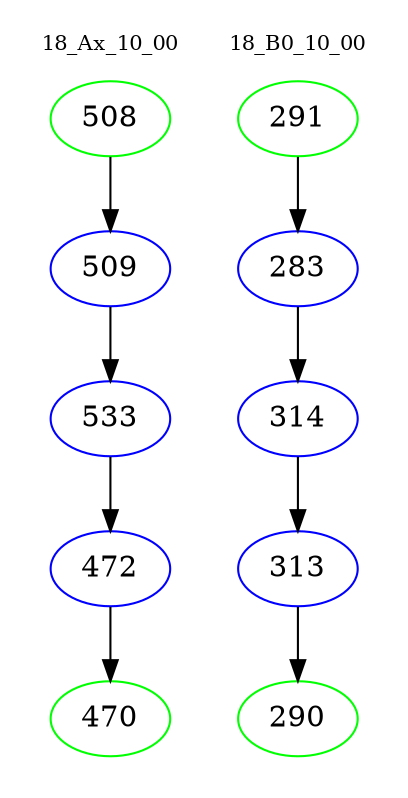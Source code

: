 digraph{
subgraph cluster_0 {
color = white
label = "18_Ax_10_00";
fontsize=10;
T0_508 [label="508", color="green"]
T0_508 -> T0_509 [color="black"]
T0_509 [label="509", color="blue"]
T0_509 -> T0_533 [color="black"]
T0_533 [label="533", color="blue"]
T0_533 -> T0_472 [color="black"]
T0_472 [label="472", color="blue"]
T0_472 -> T0_470 [color="black"]
T0_470 [label="470", color="green"]
}
subgraph cluster_1 {
color = white
label = "18_B0_10_00";
fontsize=10;
T1_291 [label="291", color="green"]
T1_291 -> T1_283 [color="black"]
T1_283 [label="283", color="blue"]
T1_283 -> T1_314 [color="black"]
T1_314 [label="314", color="blue"]
T1_314 -> T1_313 [color="black"]
T1_313 [label="313", color="blue"]
T1_313 -> T1_290 [color="black"]
T1_290 [label="290", color="green"]
}
}
